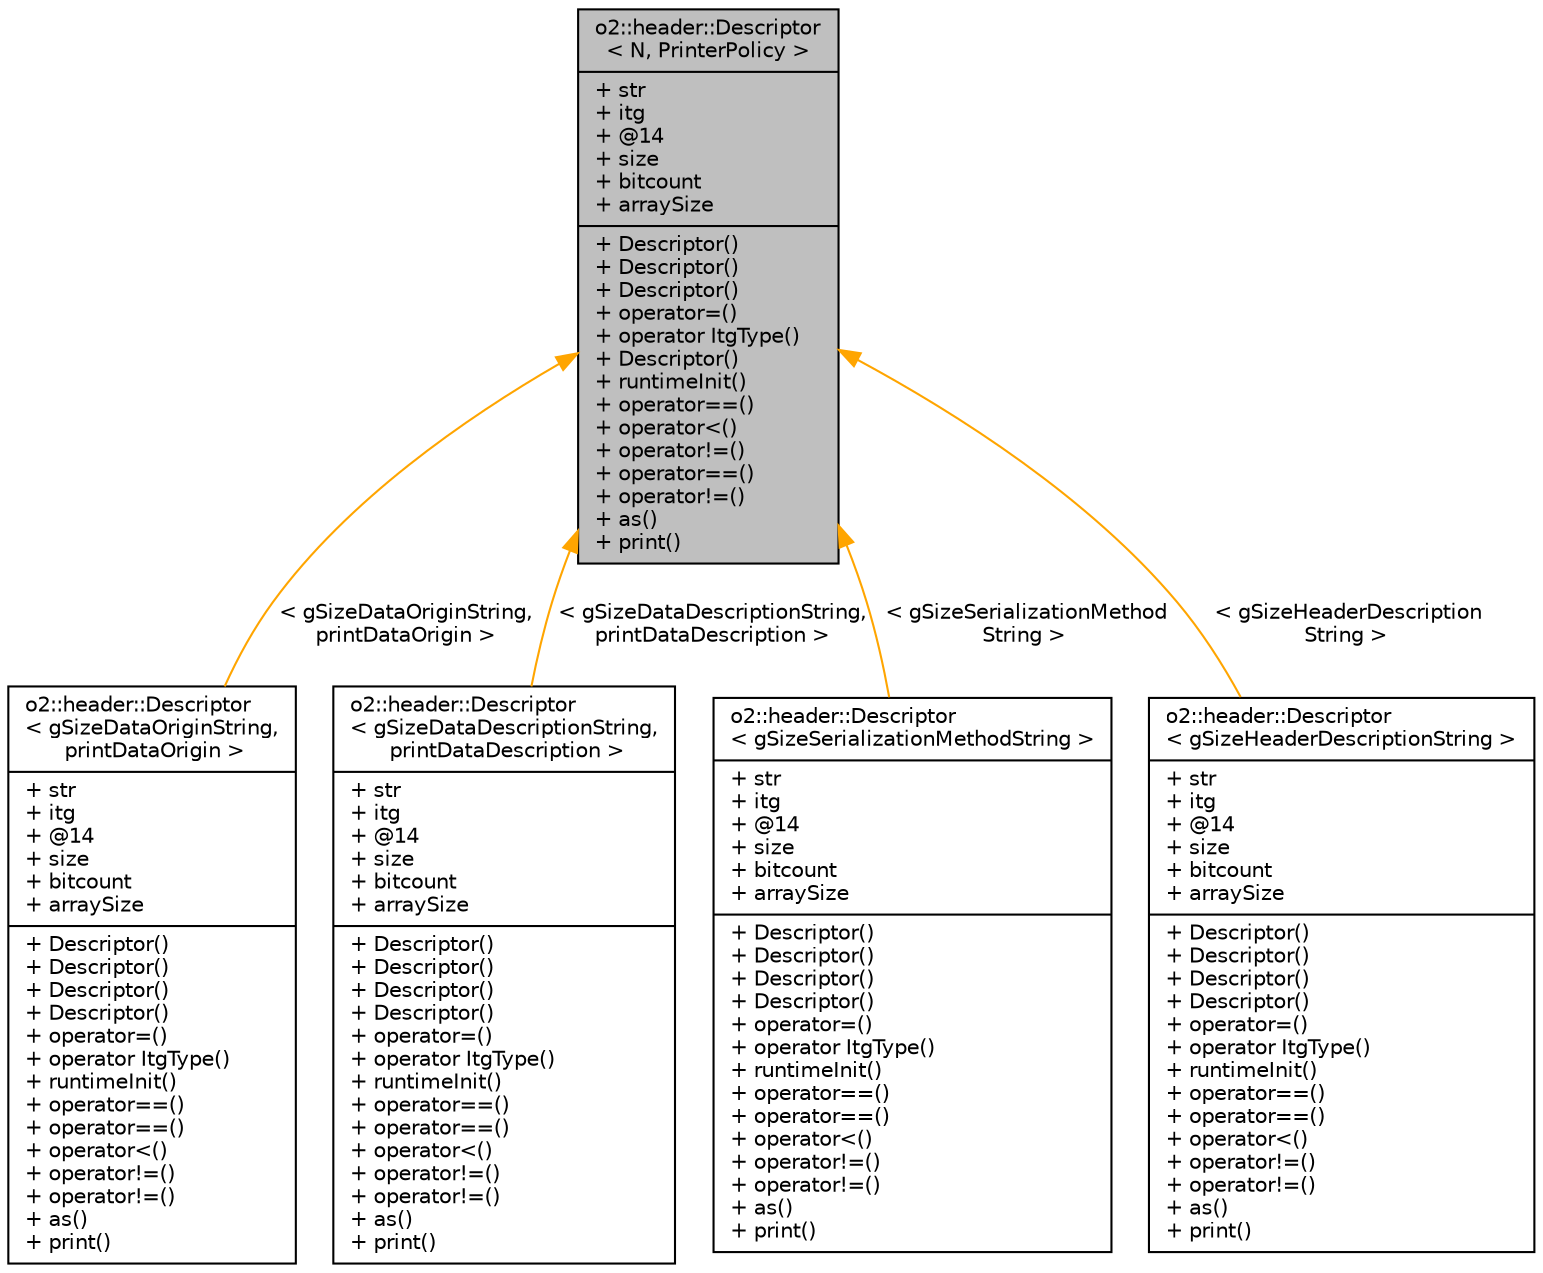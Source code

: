 digraph "o2::header::Descriptor&lt; N, PrinterPolicy &gt;"
{
 // INTERACTIVE_SVG=YES
  bgcolor="transparent";
  edge [fontname="Helvetica",fontsize="10",labelfontname="Helvetica",labelfontsize="10"];
  node [fontname="Helvetica",fontsize="10",shape=record];
  Node1 [label="{o2::header::Descriptor\l\< N, PrinterPolicy \>\n|+ str\l+ itg\l+ @14\l+ size\l+ bitcount\l+ arraySize\l|+ Descriptor()\l+ Descriptor()\l+ Descriptor()\l+ operator=()\l+ operator ItgType()\l+ Descriptor()\l+ runtimeInit()\l+ operator==()\l+ operator\<()\l+ operator!=()\l+ operator==()\l+ operator!=()\l+ as()\l+ print()\l}",height=0.2,width=0.4,color="black", fillcolor="grey75", style="filled" fontcolor="black"];
  Node1 -> Node2 [dir="back",color="orange",fontsize="10",style="solid",label=" \< gSizeDataOriginString,\l printDataOrigin \>" ,fontname="Helvetica"];
  Node2 [label="{o2::header::Descriptor\l\< gSizeDataOriginString,\l printDataOrigin \>\n|+ str\l+ itg\l+ @14\l+ size\l+ bitcount\l+ arraySize\l|+ Descriptor()\l+ Descriptor()\l+ Descriptor()\l+ Descriptor()\l+ operator=()\l+ operator ItgType()\l+ runtimeInit()\l+ operator==()\l+ operator==()\l+ operator\<()\l+ operator!=()\l+ operator!=()\l+ as()\l+ print()\l}",height=0.2,width=0.4,color="black",URL="$d9/db3/structo2_1_1header_1_1Descriptor.html"];
  Node1 -> Node3 [dir="back",color="orange",fontsize="10",style="solid",label=" \< gSizeDataDescriptionString,\l printDataDescription \>" ,fontname="Helvetica"];
  Node3 [label="{o2::header::Descriptor\l\< gSizeDataDescriptionString,\l printDataDescription \>\n|+ str\l+ itg\l+ @14\l+ size\l+ bitcount\l+ arraySize\l|+ Descriptor()\l+ Descriptor()\l+ Descriptor()\l+ Descriptor()\l+ operator=()\l+ operator ItgType()\l+ runtimeInit()\l+ operator==()\l+ operator==()\l+ operator\<()\l+ operator!=()\l+ operator!=()\l+ as()\l+ print()\l}",height=0.2,width=0.4,color="black",URL="$d9/db3/structo2_1_1header_1_1Descriptor.html"];
  Node1 -> Node4 [dir="back",color="orange",fontsize="10",style="solid",label=" \< gSizeSerializationMethod\lString \>" ,fontname="Helvetica"];
  Node4 [label="{o2::header::Descriptor\l\< gSizeSerializationMethodString \>\n|+ str\l+ itg\l+ @14\l+ size\l+ bitcount\l+ arraySize\l|+ Descriptor()\l+ Descriptor()\l+ Descriptor()\l+ Descriptor()\l+ operator=()\l+ operator ItgType()\l+ runtimeInit()\l+ operator==()\l+ operator==()\l+ operator\<()\l+ operator!=()\l+ operator!=()\l+ as()\l+ print()\l}",height=0.2,width=0.4,color="black",URL="$d9/db3/structo2_1_1header_1_1Descriptor.html"];
  Node1 -> Node5 [dir="back",color="orange",fontsize="10",style="solid",label=" \< gSizeHeaderDescription\lString \>" ,fontname="Helvetica"];
  Node5 [label="{o2::header::Descriptor\l\< gSizeHeaderDescriptionString \>\n|+ str\l+ itg\l+ @14\l+ size\l+ bitcount\l+ arraySize\l|+ Descriptor()\l+ Descriptor()\l+ Descriptor()\l+ Descriptor()\l+ operator=()\l+ operator ItgType()\l+ runtimeInit()\l+ operator==()\l+ operator==()\l+ operator\<()\l+ operator!=()\l+ operator!=()\l+ as()\l+ print()\l}",height=0.2,width=0.4,color="black",URL="$d9/db3/structo2_1_1header_1_1Descriptor.html"];
}
